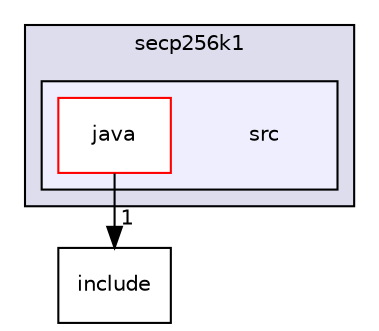 digraph "src/secp256k1/src" {
  compound=true
  node [ fontsize="10", fontname="Helvetica"];
  edge [ labelfontsize="10", labelfontname="Helvetica"];
  subgraph clusterdir_44f34d1e62fda08bdb4ca69ab2d205ae {
    graph [ bgcolor="#ddddee", pencolor="black", label="secp256k1" fontname="Helvetica", fontsize="10", URL="dir_44f34d1e62fda08bdb4ca69ab2d205ae.html"]
  subgraph clusterdir_8db2ef784512d48b2a7d00369dfaac28 {
    graph [ bgcolor="#eeeeff", pencolor="black", label="" URL="dir_8db2ef784512d48b2a7d00369dfaac28.html"];
    dir_8db2ef784512d48b2a7d00369dfaac28 [shape=plaintext label="src"];
    dir_6aa3a68224b805bba267e8177562bcaa [shape=box label="java" color="red" fillcolor="white" style="filled" URL="dir_6aa3a68224b805bba267e8177562bcaa.html"];
  }
  }
  dir_1b4df0b9bba47cf333db333897c5a5a4 [shape=box label="include" URL="dir_1b4df0b9bba47cf333db333897c5a5a4.html"];
  dir_6aa3a68224b805bba267e8177562bcaa->dir_1b4df0b9bba47cf333db333897c5a5a4 [headlabel="1", labeldistance=1.5 headhref="dir_000011_000009.html"];
}
